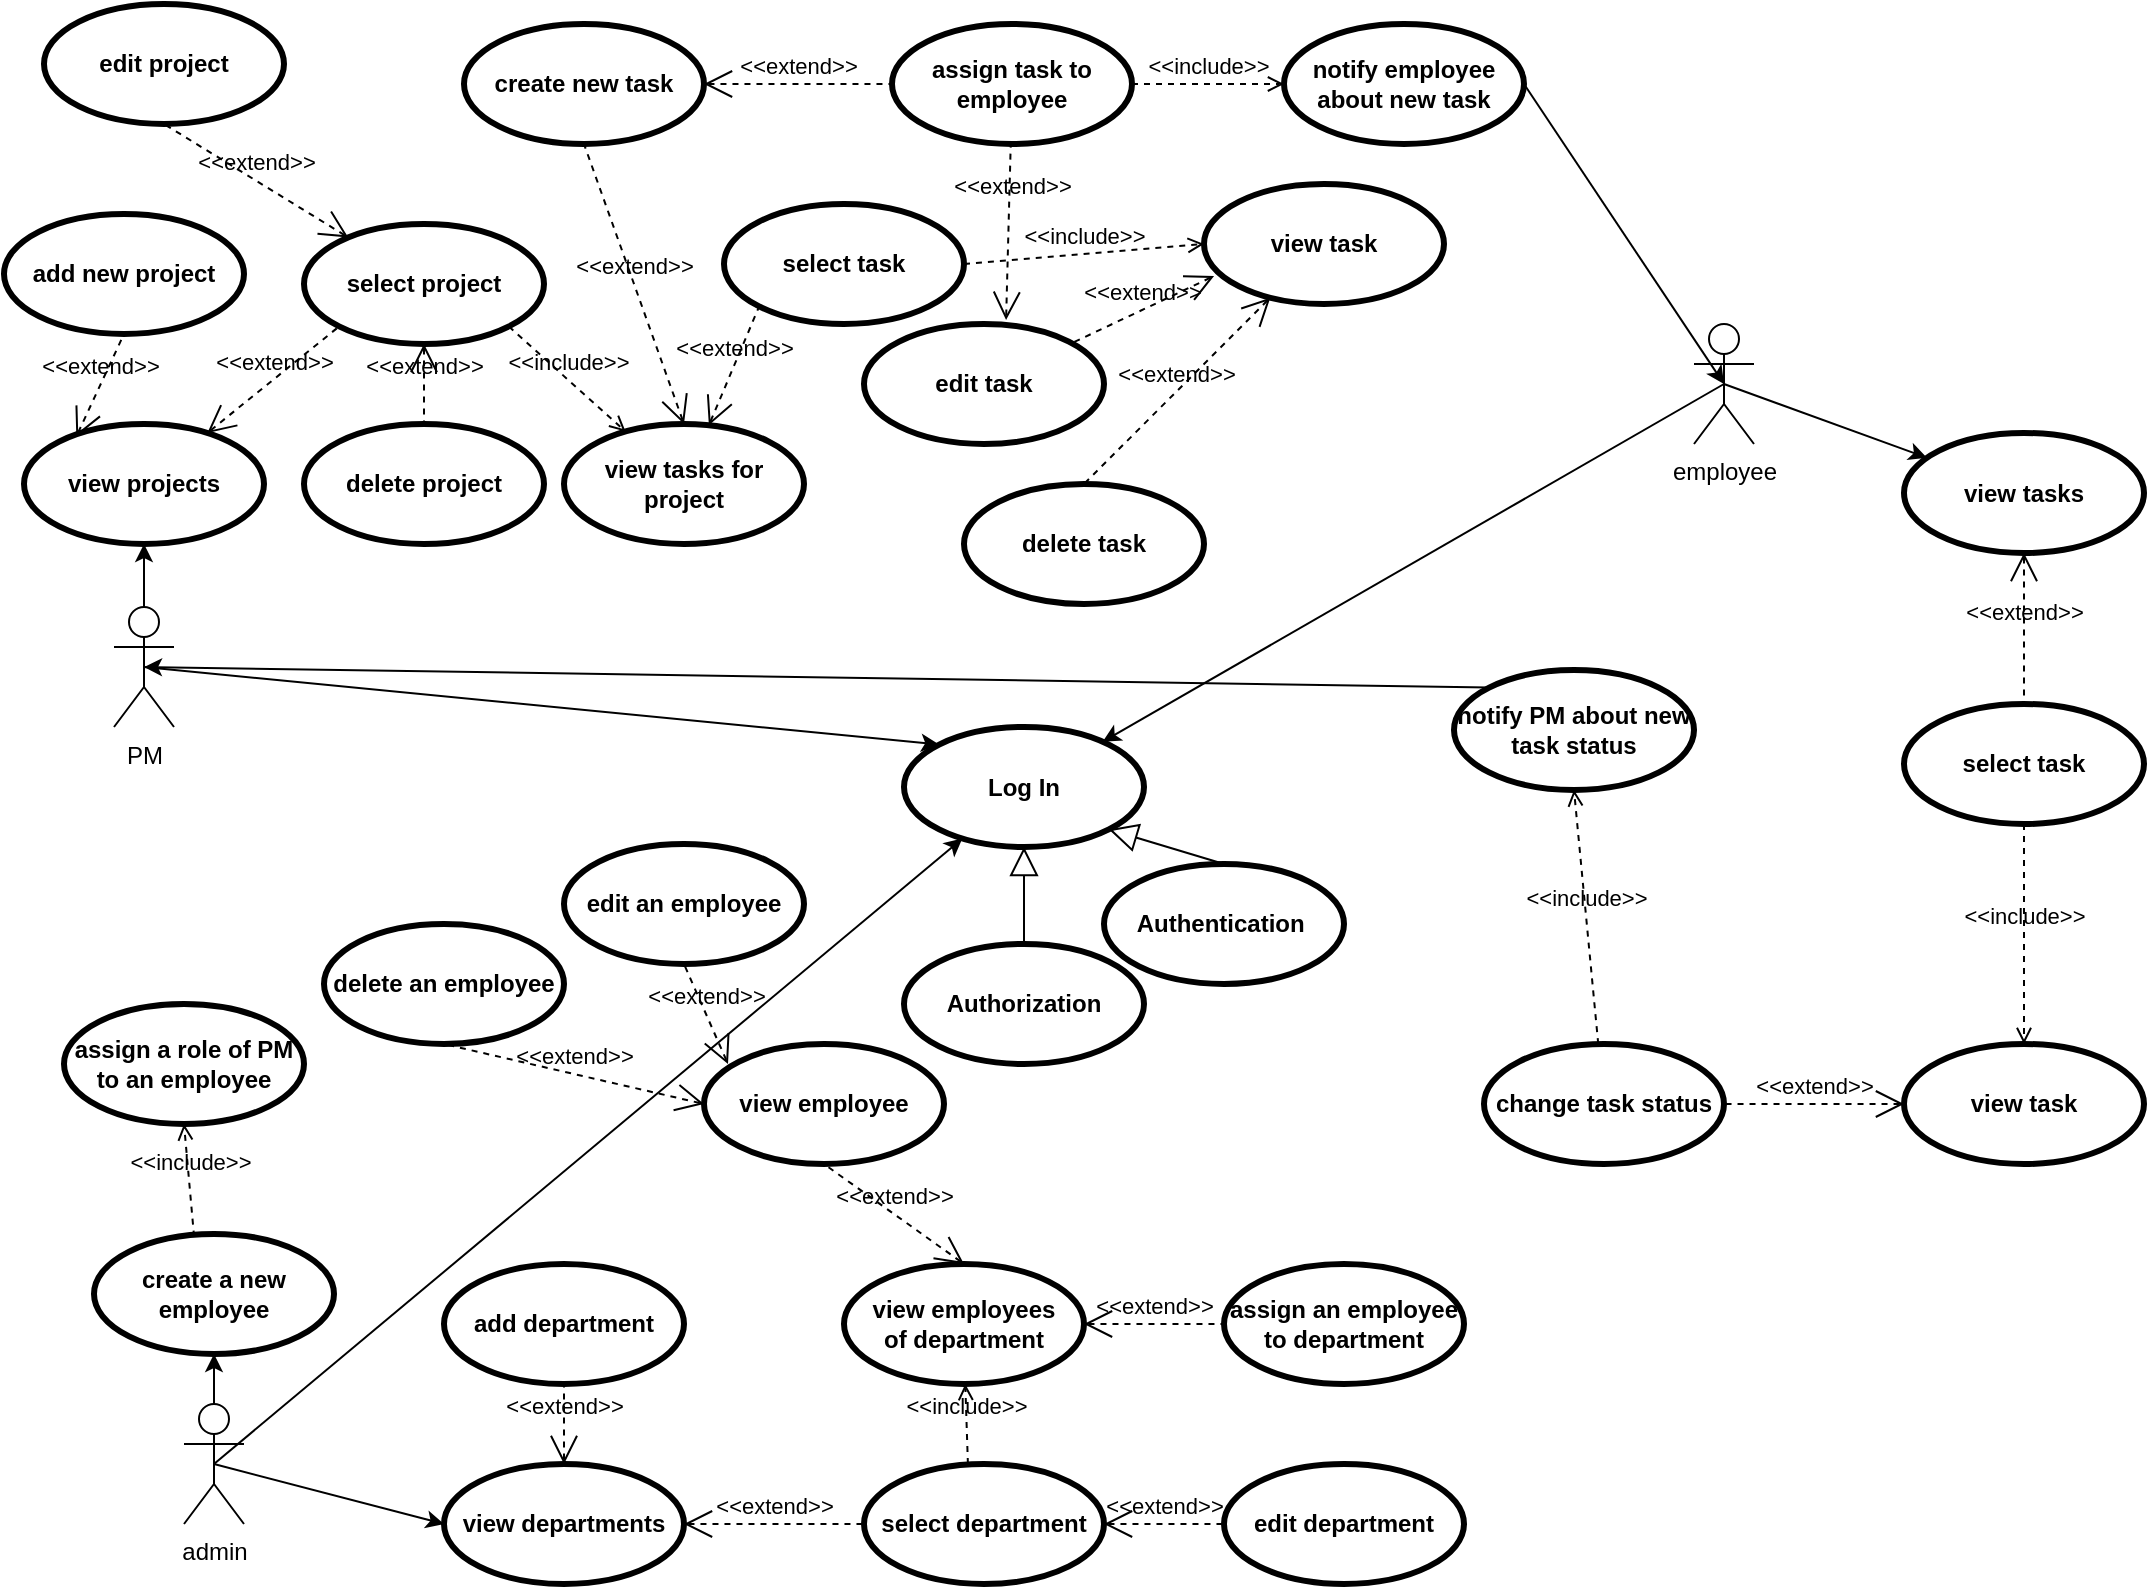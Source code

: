 <mxfile version="12.2.2" type="device" pages="1"><diagram id="FM6MNZHVjoR6AdZ0JwTc" name="Page-1"><mxGraphModel dx="1423" dy="867" grid="1" gridSize="10" guides="1" tooltips="1" connect="1" arrows="1" fold="1" page="1" pageScale="1" pageWidth="1169" pageHeight="827" math="0" shadow="0"><root><mxCell id="0"/><mxCell id="1" parent="0"/><mxCell id="usXJAwj3ryCb0j4b6EZW-58" style="edgeStyle=none;rounded=0;orthogonalLoop=1;jettySize=auto;html=1;exitX=0.5;exitY=0.5;exitDx=0;exitDy=0;exitPerimeter=0;" edge="1" parent="1" source="WsgeJui6VAJ2JrAH5JEO-1" target="usXJAwj3ryCb0j4b6EZW-31"><mxGeometry relative="1" as="geometry"/></mxCell><mxCell id="WsgeJui6VAJ2JrAH5JEO-1" value="PM" style="shape=umlActor;html=1;verticalLabelPosition=bottom;verticalAlign=top;align=center;" parent="1" vertex="1"><mxGeometry x="75" y="321.5" width="30" height="60" as="geometry"/></mxCell><mxCell id="WsgeJui6VAJ2JrAH5JEO-30" style="edgeStyle=none;rounded=0;orthogonalLoop=1;jettySize=auto;html=1;exitX=0.5;exitY=0.5;exitDx=0;exitDy=0;exitPerimeter=0;" parent="1" source="WsgeJui6VAJ2JrAH5JEO-2" target="WsgeJui6VAJ2JrAH5JEO-25" edge="1"><mxGeometry relative="1" as="geometry"/></mxCell><mxCell id="WsgeJui6VAJ2JrAH5JEO-33" style="edgeStyle=none;rounded=0;orthogonalLoop=1;jettySize=auto;html=1;exitX=0.5;exitY=0.5;exitDx=0;exitDy=0;exitPerimeter=0;" parent="1" source="WsgeJui6VAJ2JrAH5JEO-2" target="WsgeJui6VAJ2JrAH5JEO-31" edge="1"><mxGeometry relative="1" as="geometry"/></mxCell><mxCell id="WsgeJui6VAJ2JrAH5JEO-2" value="employee" style="shape=umlActor;html=1;verticalLabelPosition=bottom;verticalAlign=top;align=center;" parent="1" vertex="1"><mxGeometry x="865" y="180" width="30" height="60" as="geometry"/></mxCell><mxCell id="WsgeJui6VAJ2JrAH5JEO-34" style="edgeStyle=none;rounded=0;orthogonalLoop=1;jettySize=auto;html=1;exitX=0.5;exitY=0.5;exitDx=0;exitDy=0;exitPerimeter=0;" parent="1" source="WsgeJui6VAJ2JrAH5JEO-3" target="WsgeJui6VAJ2JrAH5JEO-31" edge="1"><mxGeometry relative="1" as="geometry"/></mxCell><mxCell id="usXJAwj3ryCb0j4b6EZW-55" style="edgeStyle=none;rounded=0;orthogonalLoop=1;jettySize=auto;html=1;exitX=0.5;exitY=0.5;exitDx=0;exitDy=0;exitPerimeter=0;entryX=0;entryY=0.5;entryDx=0;entryDy=0;" edge="1" parent="1" source="WsgeJui6VAJ2JrAH5JEO-3" target="usXJAwj3ryCb0j4b6EZW-54"><mxGeometry relative="1" as="geometry"/></mxCell><mxCell id="usXJAwj3ryCb0j4b6EZW-88" style="edgeStyle=none;rounded=0;orthogonalLoop=1;jettySize=auto;html=1;exitX=0.5;exitY=0.5;exitDx=0;exitDy=0;exitPerimeter=0;" edge="1" parent="1" source="WsgeJui6VAJ2JrAH5JEO-3" target="WsgeJui6VAJ2JrAH5JEO-16"><mxGeometry relative="1" as="geometry"/></mxCell><mxCell id="WsgeJui6VAJ2JrAH5JEO-3" value="admin" style="shape=umlActor;html=1;verticalLabelPosition=bottom;verticalAlign=top;align=center;" parent="1" vertex="1"><mxGeometry x="110" y="720" width="30" height="60" as="geometry"/></mxCell><mxCell id="WsgeJui6VAJ2JrAH5JEO-4" value="create new task" style="shape=ellipse;html=1;strokeWidth=3;fontStyle=1;whiteSpace=wrap;align=center;perimeter=ellipsePerimeter;" parent="1" vertex="1"><mxGeometry x="250" y="30" width="120" height="60" as="geometry"/></mxCell><mxCell id="WsgeJui6VAJ2JrAH5JEO-5" value="assign task to employee" style="shape=ellipse;html=1;strokeWidth=3;fontStyle=1;whiteSpace=wrap;align=center;perimeter=ellipsePerimeter;" parent="1" vertex="1"><mxGeometry x="464" y="30" width="120" height="60" as="geometry"/></mxCell><mxCell id="WsgeJui6VAJ2JrAH5JEO-7" value="delete project" style="shape=ellipse;html=1;strokeWidth=3;fontStyle=1;whiteSpace=wrap;align=center;perimeter=ellipsePerimeter;" parent="1" vertex="1"><mxGeometry x="170" y="230" width="120" height="60" as="geometry"/></mxCell><mxCell id="WsgeJui6VAJ2JrAH5JEO-9" value="edit task" style="shape=ellipse;html=1;strokeWidth=3;fontStyle=1;whiteSpace=wrap;align=center;perimeter=ellipsePerimeter;" parent="1" vertex="1"><mxGeometry x="450" y="180" width="120" height="60" as="geometry"/></mxCell><mxCell id="usXJAwj3ryCb0j4b6EZW-50" style="edgeStyle=none;rounded=0;orthogonalLoop=1;jettySize=auto;html=1;exitX=1;exitY=0.5;exitDx=0;exitDy=0;entryX=0.5;entryY=0.5;entryDx=0;entryDy=0;entryPerimeter=0;" edge="1" parent="1" source="WsgeJui6VAJ2JrAH5JEO-10" target="WsgeJui6VAJ2JrAH5JEO-2"><mxGeometry relative="1" as="geometry"/></mxCell><mxCell id="WsgeJui6VAJ2JrAH5JEO-10" value="notify employee about new task" style="shape=ellipse;html=1;strokeWidth=3;fontStyle=1;whiteSpace=wrap;align=center;perimeter=ellipsePerimeter;" parent="1" vertex="1"><mxGeometry x="660" y="30" width="120" height="60" as="geometry"/></mxCell><mxCell id="WsgeJui6VAJ2JrAH5JEO-16" value="create a new employee" style="shape=ellipse;html=1;strokeWidth=3;fontStyle=1;whiteSpace=wrap;align=center;perimeter=ellipsePerimeter;" parent="1" vertex="1"><mxGeometry x="65" y="635" width="120" height="60" as="geometry"/></mxCell><mxCell id="WsgeJui6VAJ2JrAH5JEO-17" value="edit an employee" style="shape=ellipse;html=1;strokeWidth=3;fontStyle=1;whiteSpace=wrap;align=center;perimeter=ellipsePerimeter;" parent="1" vertex="1"><mxGeometry x="300" y="440" width="120" height="60" as="geometry"/></mxCell><mxCell id="WsgeJui6VAJ2JrAH5JEO-18" value="delete an employee" style="shape=ellipse;html=1;strokeWidth=3;fontStyle=1;whiteSpace=wrap;align=center;perimeter=ellipsePerimeter;" parent="1" vertex="1"><mxGeometry x="180" y="480" width="120" height="60" as="geometry"/></mxCell><mxCell id="WsgeJui6VAJ2JrAH5JEO-19" value="assign a role of PM to an employee" style="shape=ellipse;html=1;strokeWidth=3;fontStyle=1;whiteSpace=wrap;align=center;perimeter=ellipsePerimeter;" parent="1" vertex="1"><mxGeometry x="50" y="520" width="120" height="60" as="geometry"/></mxCell><mxCell id="WsgeJui6VAJ2JrAH5JEO-25" value="view tasks" style="shape=ellipse;html=1;strokeWidth=3;fontStyle=1;whiteSpace=wrap;align=center;perimeter=ellipsePerimeter;" parent="1" vertex="1"><mxGeometry x="970" y="234.5" width="120" height="60" as="geometry"/></mxCell><mxCell id="WsgeJui6VAJ2JrAH5JEO-26" value="change task status" style="shape=ellipse;html=1;strokeWidth=3;fontStyle=1;whiteSpace=wrap;align=center;perimeter=ellipsePerimeter;" parent="1" vertex="1"><mxGeometry x="760" y="540" width="120" height="60" as="geometry"/></mxCell><mxCell id="usXJAwj3ryCb0j4b6EZW-49" style="edgeStyle=none;rounded=0;orthogonalLoop=1;jettySize=auto;html=1;exitX=0;exitY=0;exitDx=0;exitDy=0;entryX=0.5;entryY=0.5;entryDx=0;entryDy=0;entryPerimeter=0;" edge="1" parent="1" source="WsgeJui6VAJ2JrAH5JEO-27" target="WsgeJui6VAJ2JrAH5JEO-1"><mxGeometry relative="1" as="geometry"/></mxCell><mxCell id="WsgeJui6VAJ2JrAH5JEO-27" value="notify PM about new task status" style="shape=ellipse;html=1;strokeWidth=3;fontStyle=1;whiteSpace=wrap;align=center;perimeter=ellipsePerimeter;" parent="1" vertex="1"><mxGeometry x="745" y="353" width="120" height="60" as="geometry"/></mxCell><mxCell id="WsgeJui6VAJ2JrAH5JEO-31" value="Log In" style="shape=ellipse;html=1;strokeWidth=3;fontStyle=1;whiteSpace=wrap;align=center;perimeter=ellipsePerimeter;" parent="1" vertex="1"><mxGeometry x="470" y="381.5" width="120" height="60" as="geometry"/></mxCell><mxCell id="usXJAwj3ryCb0j4b6EZW-4" value="&amp;lt;&amp;lt;extend&amp;gt;&amp;gt;" style="edgeStyle=none;html=1;startArrow=open;endArrow=none;startSize=12;verticalAlign=bottom;dashed=1;labelBackgroundColor=none;entryX=1;entryY=0.5;entryDx=0;entryDy=0;exitX=0;exitY=0.5;exitDx=0;exitDy=0;" edge="1" parent="1" source="usXJAwj3ryCb0j4b6EZW-17" target="WsgeJui6VAJ2JrAH5JEO-26"><mxGeometry width="160" relative="1" as="geometry"><mxPoint x="840.84" y="618.56" as="sourcePoint"/><mxPoint x="790" y="476.5" as="targetPoint"/></mxGeometry></mxCell><mxCell id="usXJAwj3ryCb0j4b6EZW-5" value="Authentication&amp;nbsp;" style="shape=ellipse;html=1;strokeWidth=3;fontStyle=1;whiteSpace=wrap;align=center;perimeter=ellipsePerimeter;" vertex="1" parent="1"><mxGeometry x="570" y="450" width="120" height="60" as="geometry"/></mxCell><mxCell id="usXJAwj3ryCb0j4b6EZW-7" value="Authorization" style="shape=ellipse;html=1;strokeWidth=3;fontStyle=1;whiteSpace=wrap;align=center;perimeter=ellipsePerimeter;" vertex="1" parent="1"><mxGeometry x="470" y="490" width="120" height="60" as="geometry"/></mxCell><mxCell id="usXJAwj3ryCb0j4b6EZW-16" value="select task" style="shape=ellipse;html=1;strokeWidth=3;fontStyle=1;whiteSpace=wrap;align=center;perimeter=ellipsePerimeter;" vertex="1" parent="1"><mxGeometry x="970" y="370" width="120" height="60" as="geometry"/></mxCell><mxCell id="usXJAwj3ryCb0j4b6EZW-17" value="view task" style="shape=ellipse;html=1;strokeWidth=3;fontStyle=1;whiteSpace=wrap;align=center;perimeter=ellipsePerimeter;" vertex="1" parent="1"><mxGeometry x="970" y="540" width="120" height="60" as="geometry"/></mxCell><mxCell id="usXJAwj3ryCb0j4b6EZW-18" value="&amp;lt;&amp;lt;include&amp;gt;&amp;gt;" style="edgeStyle=none;html=1;endArrow=open;verticalAlign=bottom;dashed=1;labelBackgroundColor=none;entryX=0.5;entryY=1;entryDx=0;entryDy=0;" edge="1" parent="1" source="WsgeJui6VAJ2JrAH5JEO-26" target="WsgeJui6VAJ2JrAH5JEO-27"><mxGeometry width="160" relative="1" as="geometry"><mxPoint x="680" y="416.5" as="sourcePoint"/><mxPoint x="730" y="526.5" as="targetPoint"/></mxGeometry></mxCell><mxCell id="usXJAwj3ryCb0j4b6EZW-22" value="&amp;lt;&amp;lt;extend&amp;gt;&amp;gt;" style="edgeStyle=none;html=1;startArrow=open;endArrow=none;startSize=12;verticalAlign=bottom;dashed=1;labelBackgroundColor=none;entryX=0.5;entryY=0;entryDx=0;entryDy=0;" edge="1" parent="1" source="WsgeJui6VAJ2JrAH5JEO-25" target="usXJAwj3ryCb0j4b6EZW-16"><mxGeometry width="160" relative="1" as="geometry"><mxPoint x="1000" y="320" as="sourcePoint"/><mxPoint x="1160" y="320" as="targetPoint"/></mxGeometry></mxCell><mxCell id="usXJAwj3ryCb0j4b6EZW-23" value="&amp;lt;&amp;lt;include&amp;gt;&amp;gt;" style="edgeStyle=none;html=1;endArrow=open;verticalAlign=bottom;dashed=1;labelBackgroundColor=none;exitX=0.5;exitY=1;exitDx=0;exitDy=0;entryX=0.5;entryY=0;entryDx=0;entryDy=0;" edge="1" parent="1" source="usXJAwj3ryCb0j4b6EZW-16" target="usXJAwj3ryCb0j4b6EZW-17"><mxGeometry width="160" relative="1" as="geometry"><mxPoint x="990" y="460" as="sourcePoint"/><mxPoint x="1150" y="460" as="targetPoint"/></mxGeometry></mxCell><mxCell id="usXJAwj3ryCb0j4b6EZW-29" value="select task" style="shape=ellipse;html=1;strokeWidth=3;fontStyle=1;whiteSpace=wrap;align=center;perimeter=ellipsePerimeter;" vertex="1" parent="1"><mxGeometry x="380" y="120" width="120" height="60" as="geometry"/></mxCell><mxCell id="usXJAwj3ryCb0j4b6EZW-31" value="view projects" style="shape=ellipse;html=1;strokeWidth=3;fontStyle=1;whiteSpace=wrap;align=center;perimeter=ellipsePerimeter;" vertex="1" parent="1"><mxGeometry x="30" y="230" width="120" height="60" as="geometry"/></mxCell><mxCell id="usXJAwj3ryCb0j4b6EZW-38" value="edit project" style="shape=ellipse;html=1;strokeWidth=3;fontStyle=1;whiteSpace=wrap;align=center;perimeter=ellipsePerimeter;" vertex="1" parent="1"><mxGeometry x="40" y="20" width="120" height="60" as="geometry"/></mxCell><mxCell id="usXJAwj3ryCb0j4b6EZW-39" value="add new project" style="shape=ellipse;html=1;strokeWidth=3;fontStyle=1;whiteSpace=wrap;align=center;perimeter=ellipsePerimeter;" vertex="1" parent="1"><mxGeometry x="20" y="125" width="120" height="60" as="geometry"/></mxCell><mxCell id="usXJAwj3ryCb0j4b6EZW-41" value="&amp;lt;&amp;lt;include&amp;gt;&amp;gt;" style="edgeStyle=none;html=1;endArrow=open;verticalAlign=bottom;dashed=1;labelBackgroundColor=none;exitX=0.417;exitY=0.021;exitDx=0;exitDy=0;exitPerimeter=0;entryX=0.5;entryY=1;entryDx=0;entryDy=0;" edge="1" parent="1" source="WsgeJui6VAJ2JrAH5JEO-16" target="WsgeJui6VAJ2JrAH5JEO-19"><mxGeometry width="160" relative="1" as="geometry"><mxPoint x="530" y="770" as="sourcePoint"/><mxPoint x="690" y="770" as="targetPoint"/></mxGeometry></mxCell><mxCell id="usXJAwj3ryCb0j4b6EZW-42" value="view employee" style="shape=ellipse;html=1;strokeWidth=3;fontStyle=1;whiteSpace=wrap;align=center;perimeter=ellipsePerimeter;" vertex="1" parent="1"><mxGeometry x="370" y="540" width="120" height="60" as="geometry"/></mxCell><mxCell id="usXJAwj3ryCb0j4b6EZW-46" value="assign an employee to department" style="shape=ellipse;html=1;strokeWidth=3;fontStyle=1;whiteSpace=wrap;align=center;perimeter=ellipsePerimeter;" vertex="1" parent="1"><mxGeometry x="630" y="650" width="120" height="60" as="geometry"/></mxCell><mxCell id="usXJAwj3ryCb0j4b6EZW-51" value="" style="edgeStyle=none;html=1;endArrow=block;endFill=0;endSize=12;verticalAlign=bottom;entryX=1;entryY=1;entryDx=0;entryDy=0;exitX=0.5;exitY=0;exitDx=0;exitDy=0;" edge="1" parent="1" source="usXJAwj3ryCb0j4b6EZW-5" target="WsgeJui6VAJ2JrAH5JEO-31"><mxGeometry width="160" relative="1" as="geometry"><mxPoint x="530" y="500" as="sourcePoint"/><mxPoint x="690" y="500" as="targetPoint"/></mxGeometry></mxCell><mxCell id="usXJAwj3ryCb0j4b6EZW-52" value="" style="edgeStyle=none;html=1;endArrow=block;endFill=0;endSize=12;verticalAlign=bottom;entryX=0.5;entryY=1;entryDx=0;entryDy=0;exitX=0.5;exitY=0;exitDx=0;exitDy=0;" edge="1" parent="1" source="usXJAwj3ryCb0j4b6EZW-7" target="WsgeJui6VAJ2JrAH5JEO-31"><mxGeometry width="160" relative="1" as="geometry"><mxPoint x="350" y="520" as="sourcePoint"/><mxPoint x="510" y="520" as="targetPoint"/></mxGeometry></mxCell><mxCell id="usXJAwj3ryCb0j4b6EZW-54" value="view departments" style="shape=ellipse;html=1;strokeWidth=3;fontStyle=1;whiteSpace=wrap;align=center;perimeter=ellipsePerimeter;" vertex="1" parent="1"><mxGeometry x="240" y="750" width="120" height="60" as="geometry"/></mxCell><mxCell id="usXJAwj3ryCb0j4b6EZW-56" value="select department" style="shape=ellipse;html=1;strokeWidth=3;fontStyle=1;whiteSpace=wrap;align=center;perimeter=ellipsePerimeter;" vertex="1" parent="1"><mxGeometry x="450" y="750" width="120" height="60" as="geometry"/></mxCell><mxCell id="usXJAwj3ryCb0j4b6EZW-57" value="&amp;lt;&amp;lt;extend&amp;gt;&amp;gt;" style="edgeStyle=none;html=1;startArrow=open;endArrow=none;startSize=12;verticalAlign=bottom;dashed=1;labelBackgroundColor=none;exitX=1;exitY=0.5;exitDx=0;exitDy=0;entryX=0;entryY=0.5;entryDx=0;entryDy=0;" edge="1" parent="1" source="usXJAwj3ryCb0j4b6EZW-54" target="usXJAwj3ryCb0j4b6EZW-56"><mxGeometry width="160" relative="1" as="geometry"><mxPoint x="370" y="760" as="sourcePoint"/><mxPoint x="530" y="760" as="targetPoint"/></mxGeometry></mxCell><mxCell id="usXJAwj3ryCb0j4b6EZW-59" value="select project" style="shape=ellipse;html=1;strokeWidth=3;fontStyle=1;whiteSpace=wrap;align=center;perimeter=ellipsePerimeter;" vertex="1" parent="1"><mxGeometry x="170" y="130" width="120" height="60" as="geometry"/></mxCell><mxCell id="usXJAwj3ryCb0j4b6EZW-60" value="&amp;lt;&amp;lt;extend&amp;gt;&amp;gt;" style="edgeStyle=none;html=1;startArrow=open;endArrow=none;startSize=12;verticalAlign=bottom;dashed=1;labelBackgroundColor=none;entryX=0.5;entryY=1;entryDx=0;entryDy=0;exitX=0.218;exitY=0.104;exitDx=0;exitDy=0;exitPerimeter=0;" edge="1" parent="1" source="usXJAwj3ryCb0j4b6EZW-31" target="usXJAwj3ryCb0j4b6EZW-39"><mxGeometry width="160" relative="1" as="geometry"><mxPoint x="230" y="320" as="sourcePoint"/><mxPoint x="390" y="320" as="targetPoint"/></mxGeometry></mxCell><mxCell id="usXJAwj3ryCb0j4b6EZW-61" value="&amp;lt;&amp;lt;extend&amp;gt;&amp;gt;" style="edgeStyle=none;html=1;startArrow=open;endArrow=none;startSize=12;verticalAlign=bottom;dashed=1;labelBackgroundColor=none;entryX=0;entryY=1;entryDx=0;entryDy=0;" edge="1" parent="1" source="usXJAwj3ryCb0j4b6EZW-31" target="usXJAwj3ryCb0j4b6EZW-59"><mxGeometry width="160" relative="1" as="geometry"><mxPoint x="160" y="280" as="sourcePoint"/><mxPoint x="320" y="280" as="targetPoint"/></mxGeometry></mxCell><mxCell id="usXJAwj3ryCb0j4b6EZW-28" value="view tasks for project" style="shape=ellipse;html=1;strokeWidth=3;fontStyle=1;whiteSpace=wrap;align=center;perimeter=ellipsePerimeter;" vertex="1" parent="1"><mxGeometry x="300" y="230" width="120" height="60" as="geometry"/></mxCell><mxCell id="usXJAwj3ryCb0j4b6EZW-62" style="edgeStyle=none;rounded=0;orthogonalLoop=1;jettySize=auto;html=1;exitX=0.5;exitY=0.5;exitDx=0;exitDy=0;exitPerimeter=0;entryX=0;entryY=0;entryDx=0;entryDy=0;" edge="1" parent="1" source="WsgeJui6VAJ2JrAH5JEO-1" target="WsgeJui6VAJ2JrAH5JEO-31"><mxGeometry relative="1" as="geometry"><mxPoint x="65" y="140.0" as="sourcePoint"/><mxPoint x="487.574" y="421.287" as="targetPoint"/></mxGeometry></mxCell><mxCell id="usXJAwj3ryCb0j4b6EZW-63" value="&amp;lt;&amp;lt;include&amp;gt;&amp;gt;" style="edgeStyle=none;html=1;endArrow=open;verticalAlign=bottom;dashed=1;labelBackgroundColor=none;exitX=1;exitY=1;exitDx=0;exitDy=0;" edge="1" parent="1" source="usXJAwj3ryCb0j4b6EZW-59" target="usXJAwj3ryCb0j4b6EZW-28"><mxGeometry width="160" relative="1" as="geometry"><mxPoint x="200" y="390" as="sourcePoint"/><mxPoint x="360" y="390" as="targetPoint"/></mxGeometry></mxCell><mxCell id="usXJAwj3ryCb0j4b6EZW-65" value="&amp;lt;&amp;lt;extend&amp;gt;&amp;gt;" style="edgeStyle=none;html=1;startArrow=open;endArrow=none;startSize=12;verticalAlign=bottom;dashed=1;labelBackgroundColor=none;" edge="1" parent="1" source="usXJAwj3ryCb0j4b6EZW-59" target="WsgeJui6VAJ2JrAH5JEO-7"><mxGeometry width="160" relative="1" as="geometry"><mxPoint x="310" y="260" as="sourcePoint"/><mxPoint x="450" y="270" as="targetPoint"/></mxGeometry></mxCell><mxCell id="usXJAwj3ryCb0j4b6EZW-66" value="&amp;lt;&amp;lt;extend&amp;gt;&amp;gt;" style="edgeStyle=none;html=1;startArrow=open;endArrow=none;startSize=12;verticalAlign=bottom;dashed=1;labelBackgroundColor=none;entryX=0.5;entryY=1;entryDx=0;entryDy=0;" edge="1" parent="1" source="usXJAwj3ryCb0j4b6EZW-59" target="usXJAwj3ryCb0j4b6EZW-38"><mxGeometry width="160" relative="1" as="geometry"><mxPoint x="195.258" y="403.811" as="sourcePoint"/><mxPoint x="384.751" y="362.7" as="targetPoint"/></mxGeometry></mxCell><mxCell id="usXJAwj3ryCb0j4b6EZW-68" value="view task" style="shape=ellipse;html=1;strokeWidth=3;fontStyle=1;whiteSpace=wrap;align=center;perimeter=ellipsePerimeter;" vertex="1" parent="1"><mxGeometry x="620" y="110" width="120" height="60" as="geometry"/></mxCell><mxCell id="usXJAwj3ryCb0j4b6EZW-69" value="&amp;lt;&amp;lt;include&amp;gt;&amp;gt;" style="edgeStyle=none;html=1;endArrow=open;verticalAlign=bottom;dashed=1;labelBackgroundColor=none;entryX=0;entryY=0.5;entryDx=0;entryDy=0;exitX=1;exitY=0.5;exitDx=0;exitDy=0;" edge="1" parent="1" source="usXJAwj3ryCb0j4b6EZW-29" target="usXJAwj3ryCb0j4b6EZW-68"><mxGeometry width="160" relative="1" as="geometry"><mxPoint x="500" y="380" as="sourcePoint"/><mxPoint x="660" y="380" as="targetPoint"/></mxGeometry></mxCell><mxCell id="usXJAwj3ryCb0j4b6EZW-71" value="&amp;lt;&amp;lt;extend&amp;gt;&amp;gt;" style="edgeStyle=none;html=1;startArrow=open;endArrow=none;startSize=12;verticalAlign=bottom;dashed=1;labelBackgroundColor=none;exitX=0.5;exitY=0;exitDx=0;exitDy=0;entryX=0.5;entryY=1;entryDx=0;entryDy=0;" edge="1" parent="1" source="usXJAwj3ryCb0j4b6EZW-28" target="WsgeJui6VAJ2JrAH5JEO-4"><mxGeometry width="160" relative="1" as="geometry"><mxPoint x="600" y="200" as="sourcePoint"/><mxPoint x="760" y="200" as="targetPoint"/></mxGeometry></mxCell><mxCell id="usXJAwj3ryCb0j4b6EZW-72" value="&amp;lt;&amp;lt;extend&amp;gt;&amp;gt;" style="edgeStyle=none;html=1;startArrow=open;endArrow=none;startSize=12;verticalAlign=bottom;dashed=1;labelBackgroundColor=none;exitX=0.042;exitY=0.767;exitDx=0;exitDy=0;exitPerimeter=0;" edge="1" parent="1" source="usXJAwj3ryCb0j4b6EZW-68" target="WsgeJui6VAJ2JrAH5JEO-9"><mxGeometry width="160" relative="1" as="geometry"><mxPoint x="630" y="210" as="sourcePoint"/><mxPoint x="790" y="210" as="targetPoint"/></mxGeometry></mxCell><mxCell id="usXJAwj3ryCb0j4b6EZW-74" value="delete task" style="shape=ellipse;html=1;strokeWidth=3;fontStyle=1;whiteSpace=wrap;align=center;perimeter=ellipsePerimeter;" vertex="1" parent="1"><mxGeometry x="500" y="260" width="120" height="60" as="geometry"/></mxCell><mxCell id="usXJAwj3ryCb0j4b6EZW-75" value="&amp;lt;&amp;lt;extend&amp;gt;&amp;gt;" style="edgeStyle=none;html=1;startArrow=open;endArrow=none;startSize=12;verticalAlign=bottom;dashed=1;labelBackgroundColor=none;entryX=0.5;entryY=0;entryDx=0;entryDy=0;" edge="1" parent="1" source="usXJAwj3ryCb0j4b6EZW-68" target="usXJAwj3ryCb0j4b6EZW-74"><mxGeometry width="160" relative="1" as="geometry"><mxPoint x="750.0" y="366" as="sourcePoint"/><mxPoint x="616.974" y="139.775" as="targetPoint"/></mxGeometry></mxCell><mxCell id="usXJAwj3ryCb0j4b6EZW-76" value="&amp;lt;&amp;lt;extend&amp;gt;&amp;gt;" style="edgeStyle=none;html=1;startArrow=open;endArrow=none;startSize=12;verticalAlign=bottom;dashed=1;labelBackgroundColor=none;entryX=0;entryY=1;entryDx=0;entryDy=0;" edge="1" parent="1" source="usXJAwj3ryCb0j4b6EZW-28" target="usXJAwj3ryCb0j4b6EZW-29"><mxGeometry width="160" relative="1" as="geometry"><mxPoint x="420" y="140" as="sourcePoint"/><mxPoint x="580" y="140" as="targetPoint"/></mxGeometry></mxCell><mxCell id="usXJAwj3ryCb0j4b6EZW-78" value="&amp;lt;&amp;lt;include&amp;gt;&amp;gt;" style="edgeStyle=none;html=1;endArrow=open;verticalAlign=bottom;dashed=1;labelBackgroundColor=none;exitX=1;exitY=0.5;exitDx=0;exitDy=0;entryX=0;entryY=0.5;entryDx=0;entryDy=0;" edge="1" parent="1" source="WsgeJui6VAJ2JrAH5JEO-5" target="WsgeJui6VAJ2JrAH5JEO-10"><mxGeometry width="160" relative="1" as="geometry"><mxPoint x="610" y="80" as="sourcePoint"/><mxPoint x="660" y="60" as="targetPoint"/></mxGeometry></mxCell><mxCell id="usXJAwj3ryCb0j4b6EZW-79" value="&amp;lt;&amp;lt;extend&amp;gt;&amp;gt;" style="edgeStyle=none;html=1;startArrow=open;endArrow=none;startSize=12;verticalAlign=bottom;dashed=1;labelBackgroundColor=none;entryX=0;entryY=0.5;entryDx=0;entryDy=0;" edge="1" parent="1" source="WsgeJui6VAJ2JrAH5JEO-4" target="WsgeJui6VAJ2JrAH5JEO-5"><mxGeometry width="160" relative="1" as="geometry"><mxPoint x="390" y="80" as="sourcePoint"/><mxPoint x="550" y="80" as="targetPoint"/></mxGeometry></mxCell><mxCell id="usXJAwj3ryCb0j4b6EZW-80" value="&amp;lt;&amp;lt;extend&amp;gt;&amp;gt;" style="edgeStyle=none;html=1;startArrow=open;endArrow=none;startSize=12;verticalAlign=bottom;dashed=1;labelBackgroundColor=none;exitX=0.592;exitY=-0.033;exitDx=0;exitDy=0;exitPerimeter=0;" edge="1" parent="1" source="WsgeJui6VAJ2JrAH5JEO-9" target="WsgeJui6VAJ2JrAH5JEO-5"><mxGeometry x="0.319" y="-1" width="160" relative="1" as="geometry"><mxPoint x="580" y="110" as="sourcePoint"/><mxPoint x="740" y="110" as="targetPoint"/><mxPoint as="offset"/></mxGeometry></mxCell><mxCell id="usXJAwj3ryCb0j4b6EZW-81" value="add department" style="shape=ellipse;html=1;strokeWidth=3;fontStyle=1;whiteSpace=wrap;align=center;perimeter=ellipsePerimeter;" vertex="1" parent="1"><mxGeometry x="240" y="650" width="120" height="60" as="geometry"/></mxCell><mxCell id="usXJAwj3ryCb0j4b6EZW-82" value="&amp;lt;&amp;lt;extend&amp;gt;&amp;gt;" style="edgeStyle=none;html=1;startArrow=open;endArrow=none;startSize=12;verticalAlign=bottom;dashed=1;labelBackgroundColor=none;entryX=0.5;entryY=1;entryDx=0;entryDy=0;exitX=0.5;exitY=0;exitDx=0;exitDy=0;" edge="1" parent="1" source="usXJAwj3ryCb0j4b6EZW-54" target="usXJAwj3ryCb0j4b6EZW-81"><mxGeometry width="160" relative="1" as="geometry"><mxPoint x="170" y="730" as="sourcePoint"/><mxPoint x="330" y="730" as="targetPoint"/></mxGeometry></mxCell><mxCell id="usXJAwj3ryCb0j4b6EZW-83" value="edit department" style="shape=ellipse;html=1;strokeWidth=3;fontStyle=1;whiteSpace=wrap;align=center;perimeter=ellipsePerimeter;" vertex="1" parent="1"><mxGeometry x="630" y="750" width="120" height="60" as="geometry"/></mxCell><mxCell id="usXJAwj3ryCb0j4b6EZW-84" value="&amp;lt;&amp;lt;extend&amp;gt;&amp;gt;" style="edgeStyle=none;html=1;startArrow=open;endArrow=none;startSize=12;verticalAlign=bottom;dashed=1;labelBackgroundColor=none;entryX=0;entryY=0.5;entryDx=0;entryDy=0;" edge="1" parent="1" source="usXJAwj3ryCb0j4b6EZW-56" target="usXJAwj3ryCb0j4b6EZW-83"><mxGeometry width="160" relative="1" as="geometry"><mxPoint x="600" y="790" as="sourcePoint"/><mxPoint x="760" y="790" as="targetPoint"/></mxGeometry></mxCell><mxCell id="usXJAwj3ryCb0j4b6EZW-85" value="view employees &lt;br&gt;of department" style="shape=ellipse;html=1;strokeWidth=3;fontStyle=1;whiteSpace=wrap;align=center;perimeter=ellipsePerimeter;" vertex="1" parent="1"><mxGeometry x="440" y="650" width="120" height="60" as="geometry"/></mxCell><mxCell id="usXJAwj3ryCb0j4b6EZW-86" value="&amp;lt;&amp;lt;include&amp;gt;&amp;gt;" style="edgeStyle=none;html=1;endArrow=open;verticalAlign=bottom;dashed=1;labelBackgroundColor=none;exitX=0.433;exitY=0;exitDx=0;exitDy=0;exitPerimeter=0;" edge="1" parent="1" source="usXJAwj3ryCb0j4b6EZW-56" target="usXJAwj3ryCb0j4b6EZW-85"><mxGeometry width="160" relative="1" as="geometry"><mxPoint x="570" y="740" as="sourcePoint"/><mxPoint x="730" y="740" as="targetPoint"/></mxGeometry></mxCell><mxCell id="usXJAwj3ryCb0j4b6EZW-87" value="&amp;lt;&amp;lt;extend&amp;gt;&amp;gt;" style="edgeStyle=none;html=1;startArrow=open;endArrow=none;startSize=12;verticalAlign=bottom;dashed=1;labelBackgroundColor=none;exitX=0.5;exitY=0;exitDx=0;exitDy=0;entryX=0.5;entryY=1;entryDx=0;entryDy=0;" edge="1" parent="1" source="usXJAwj3ryCb0j4b6EZW-85" target="usXJAwj3ryCb0j4b6EZW-42"><mxGeometry width="160" relative="1" as="geometry"><mxPoint x="270" y="580" as="sourcePoint"/><mxPoint x="430" y="580" as="targetPoint"/></mxGeometry></mxCell><mxCell id="usXJAwj3ryCb0j4b6EZW-89" value="&amp;lt;&amp;lt;extend&amp;gt;&amp;gt;" style="edgeStyle=none;html=1;startArrow=open;endArrow=none;startSize=12;verticalAlign=bottom;dashed=1;labelBackgroundColor=none;entryX=0.5;entryY=1;entryDx=0;entryDy=0;exitX=0;exitY=0.5;exitDx=0;exitDy=0;" edge="1" parent="1" source="usXJAwj3ryCb0j4b6EZW-42" target="WsgeJui6VAJ2JrAH5JEO-18"><mxGeometry width="160" relative="1" as="geometry"><mxPoint x="360" y="570" as="sourcePoint"/><mxPoint x="430" y="560" as="targetPoint"/></mxGeometry></mxCell><mxCell id="usXJAwj3ryCb0j4b6EZW-90" value="&amp;lt;&amp;lt;extend&amp;gt;&amp;gt;" style="edgeStyle=none;html=1;startArrow=open;endArrow=none;startSize=12;verticalAlign=bottom;dashed=1;labelBackgroundColor=none;entryX=0.5;entryY=1;entryDx=0;entryDy=0;exitX=0.1;exitY=0.167;exitDx=0;exitDy=0;exitPerimeter=0;" edge="1" parent="1" source="usXJAwj3ryCb0j4b6EZW-42" target="WsgeJui6VAJ2JrAH5JEO-17"><mxGeometry width="160" relative="1" as="geometry"><mxPoint x="380" y="580" as="sourcePoint"/><mxPoint x="250" y="550" as="targetPoint"/></mxGeometry></mxCell><mxCell id="usXJAwj3ryCb0j4b6EZW-91" value="&amp;lt;&amp;lt;extend&amp;gt;&amp;gt;" style="edgeStyle=none;html=1;startArrow=open;endArrow=none;startSize=12;verticalAlign=bottom;dashed=1;labelBackgroundColor=none;exitX=1;exitY=0.5;exitDx=0;exitDy=0;entryX=0;entryY=0.5;entryDx=0;entryDy=0;" edge="1" parent="1" source="usXJAwj3ryCb0j4b6EZW-85" target="usXJAwj3ryCb0j4b6EZW-46"><mxGeometry width="160" relative="1" as="geometry"><mxPoint x="570" y="610" as="sourcePoint"/><mxPoint x="730" y="610" as="targetPoint"/></mxGeometry></mxCell></root></mxGraphModel></diagram></mxfile>